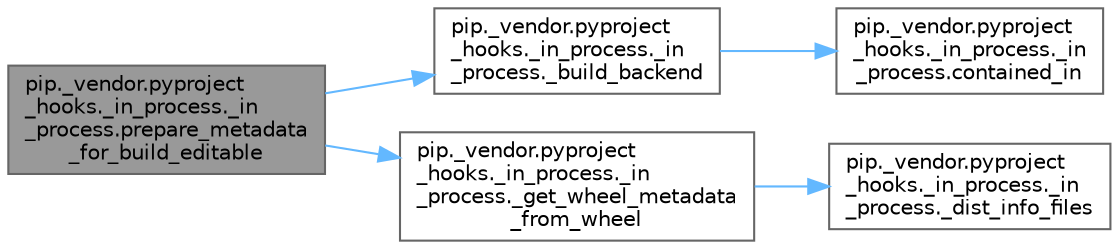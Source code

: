 digraph "pip._vendor.pyproject_hooks._in_process._in_process.prepare_metadata_for_build_editable"
{
 // LATEX_PDF_SIZE
  bgcolor="transparent";
  edge [fontname=Helvetica,fontsize=10,labelfontname=Helvetica,labelfontsize=10];
  node [fontname=Helvetica,fontsize=10,shape=box,height=0.2,width=0.4];
  rankdir="LR";
  Node1 [id="Node000001",label="pip._vendor.pyproject\l_hooks._in_process._in\l_process.prepare_metadata\l_for_build_editable",height=0.2,width=0.4,color="gray40", fillcolor="grey60", style="filled", fontcolor="black",tooltip=" "];
  Node1 -> Node2 [id="edge1_Node000001_Node000002",color="steelblue1",style="solid",tooltip=" "];
  Node2 [id="Node000002",label="pip._vendor.pyproject\l_hooks._in_process._in\l_process._build_backend",height=0.2,width=0.4,color="grey40", fillcolor="white", style="filled",URL="$namespacepip_1_1__vendor_1_1pyproject__hooks_1_1__in__process_1_1__in__process.html#a1344631ed340c60313a1027a4c82bf70",tooltip=" "];
  Node2 -> Node3 [id="edge2_Node000002_Node000003",color="steelblue1",style="solid",tooltip=" "];
  Node3 [id="Node000003",label="pip._vendor.pyproject\l_hooks._in_process._in\l_process.contained_in",height=0.2,width=0.4,color="grey40", fillcolor="white", style="filled",URL="$namespacepip_1_1__vendor_1_1pyproject__hooks_1_1__in__process_1_1__in__process.html#a7354f8d7b7e61edb0f30ba348ed77b5c",tooltip=" "];
  Node1 -> Node4 [id="edge3_Node000001_Node000004",color="steelblue1",style="solid",tooltip=" "];
  Node4 [id="Node000004",label="pip._vendor.pyproject\l_hooks._in_process._in\l_process._get_wheel_metadata\l_from_wheel",height=0.2,width=0.4,color="grey40", fillcolor="white", style="filled",URL="$namespacepip_1_1__vendor_1_1pyproject__hooks_1_1__in__process_1_1__in__process.html#ac9a48265c01a6e5b129422eada8d8793",tooltip=" "];
  Node4 -> Node5 [id="edge4_Node000004_Node000005",color="steelblue1",style="solid",tooltip=" "];
  Node5 [id="Node000005",label="pip._vendor.pyproject\l_hooks._in_process._in\l_process._dist_info_files",height=0.2,width=0.4,color="grey40", fillcolor="white", style="filled",URL="$namespacepip_1_1__vendor_1_1pyproject__hooks_1_1__in__process_1_1__in__process.html#a6b11db6d7a7db44a8db576148a942487",tooltip=" "];
}

